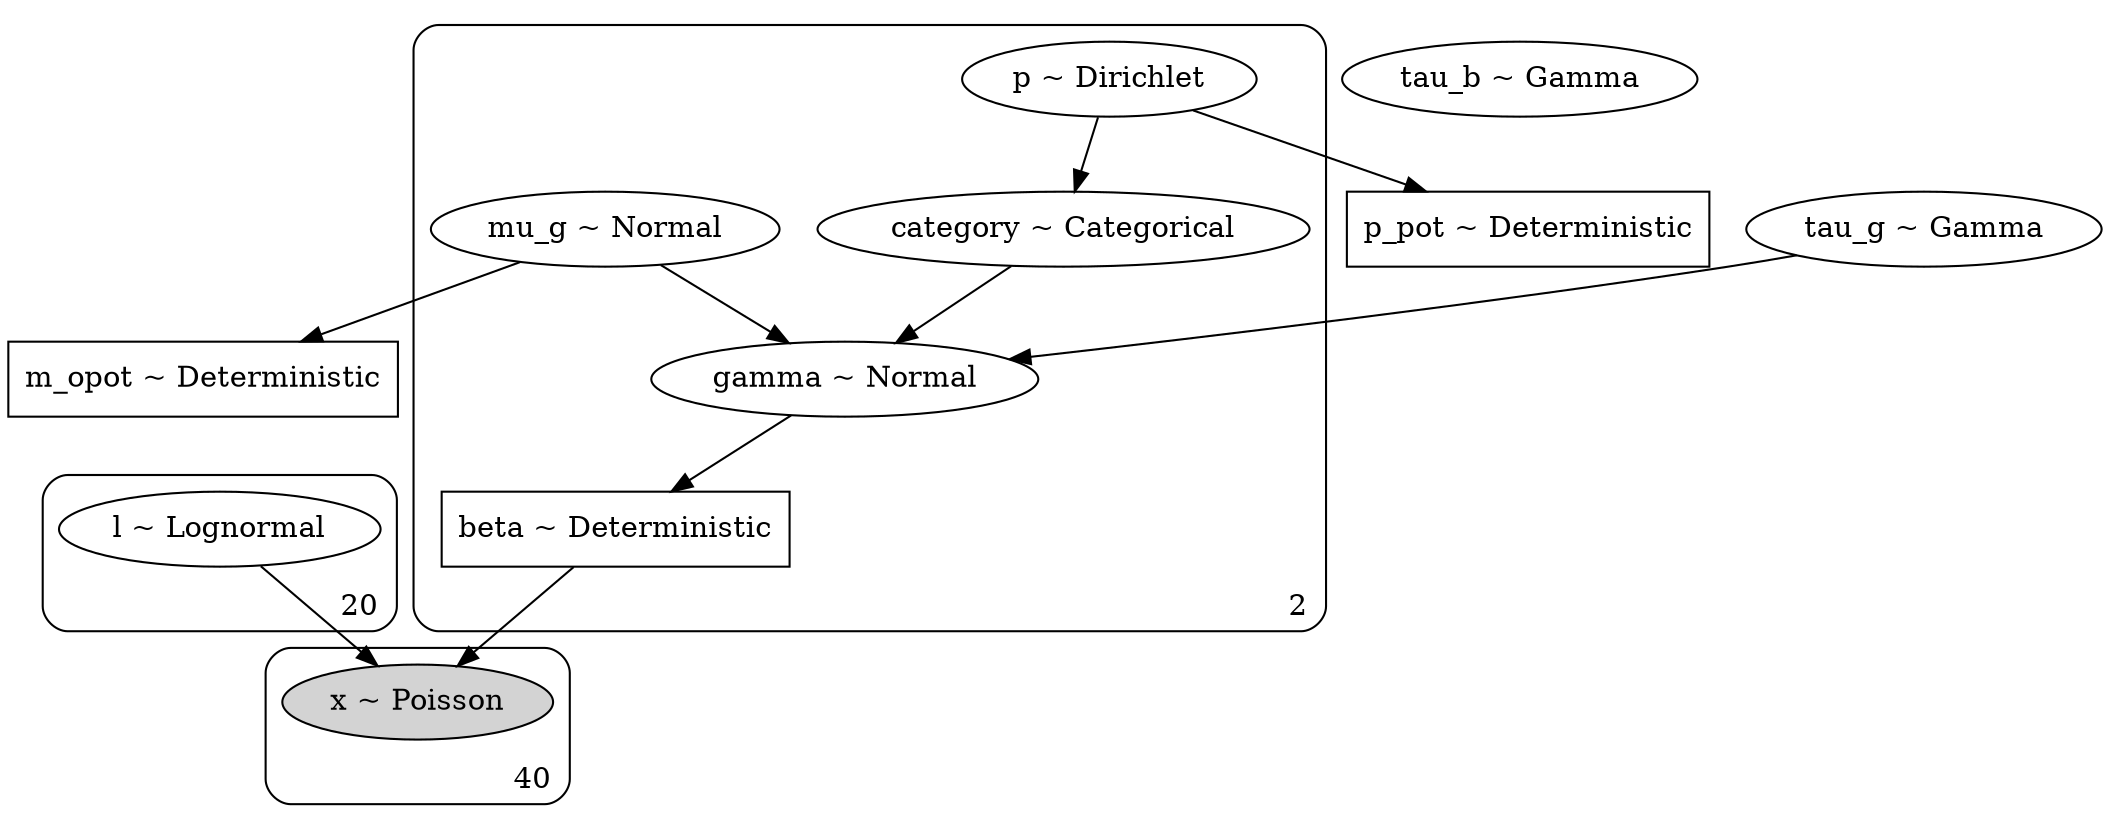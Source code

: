 digraph {
	subgraph cluster2 {
		gamma [label="gamma ~ Normal"]
		p [label="p ~ Dirichlet"]
		category [label="category ~ Categorical"]
		mu_g [label="mu_g ~ Normal"]
		beta [label="beta ~ Deterministic" shape=box]
		label=2 labeljust=r labelloc=b style=rounded
	}
	tau_b [label="tau_b ~ Gamma"]
	p_pot [label="p_pot ~ Deterministic" shape=box]
	tau_g [label="tau_g ~ Gamma"]
	m_opot [label="m_opot ~ Deterministic" shape=box]
	subgraph cluster20 {
		l [label="l ~ Lognormal"]
		label=20 labeljust=r labelloc=b style=rounded
	}
	subgraph cluster40 {
		x [label="x ~ Poisson" style=filled]
		label=40 labeljust=r labelloc=b style=rounded
	}
	p -> p_pot
	p -> category
	mu_g -> m_opot
	mu_g -> gamma
	tau_g -> gamma
	category -> gamma
	gamma -> beta
	beta -> x
	l -> x
}
